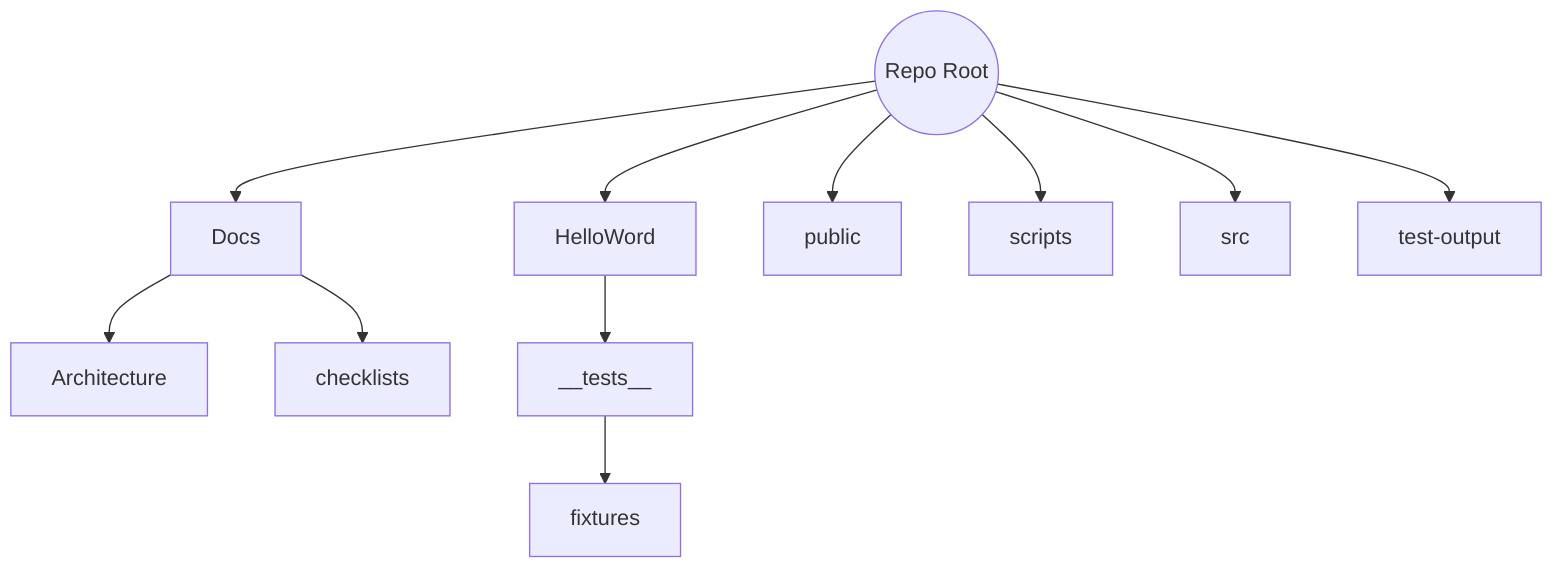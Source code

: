 flowchart TD
    root((Repo Root))
    root --> Docs
    Docs --> Architecture
    Docs --> checklists
    root --> HelloWord
    HelloWord --> __tests__
    __tests__ --> fixtures
    root --> public
    root --> scripts
    root --> src
    root --> test-output